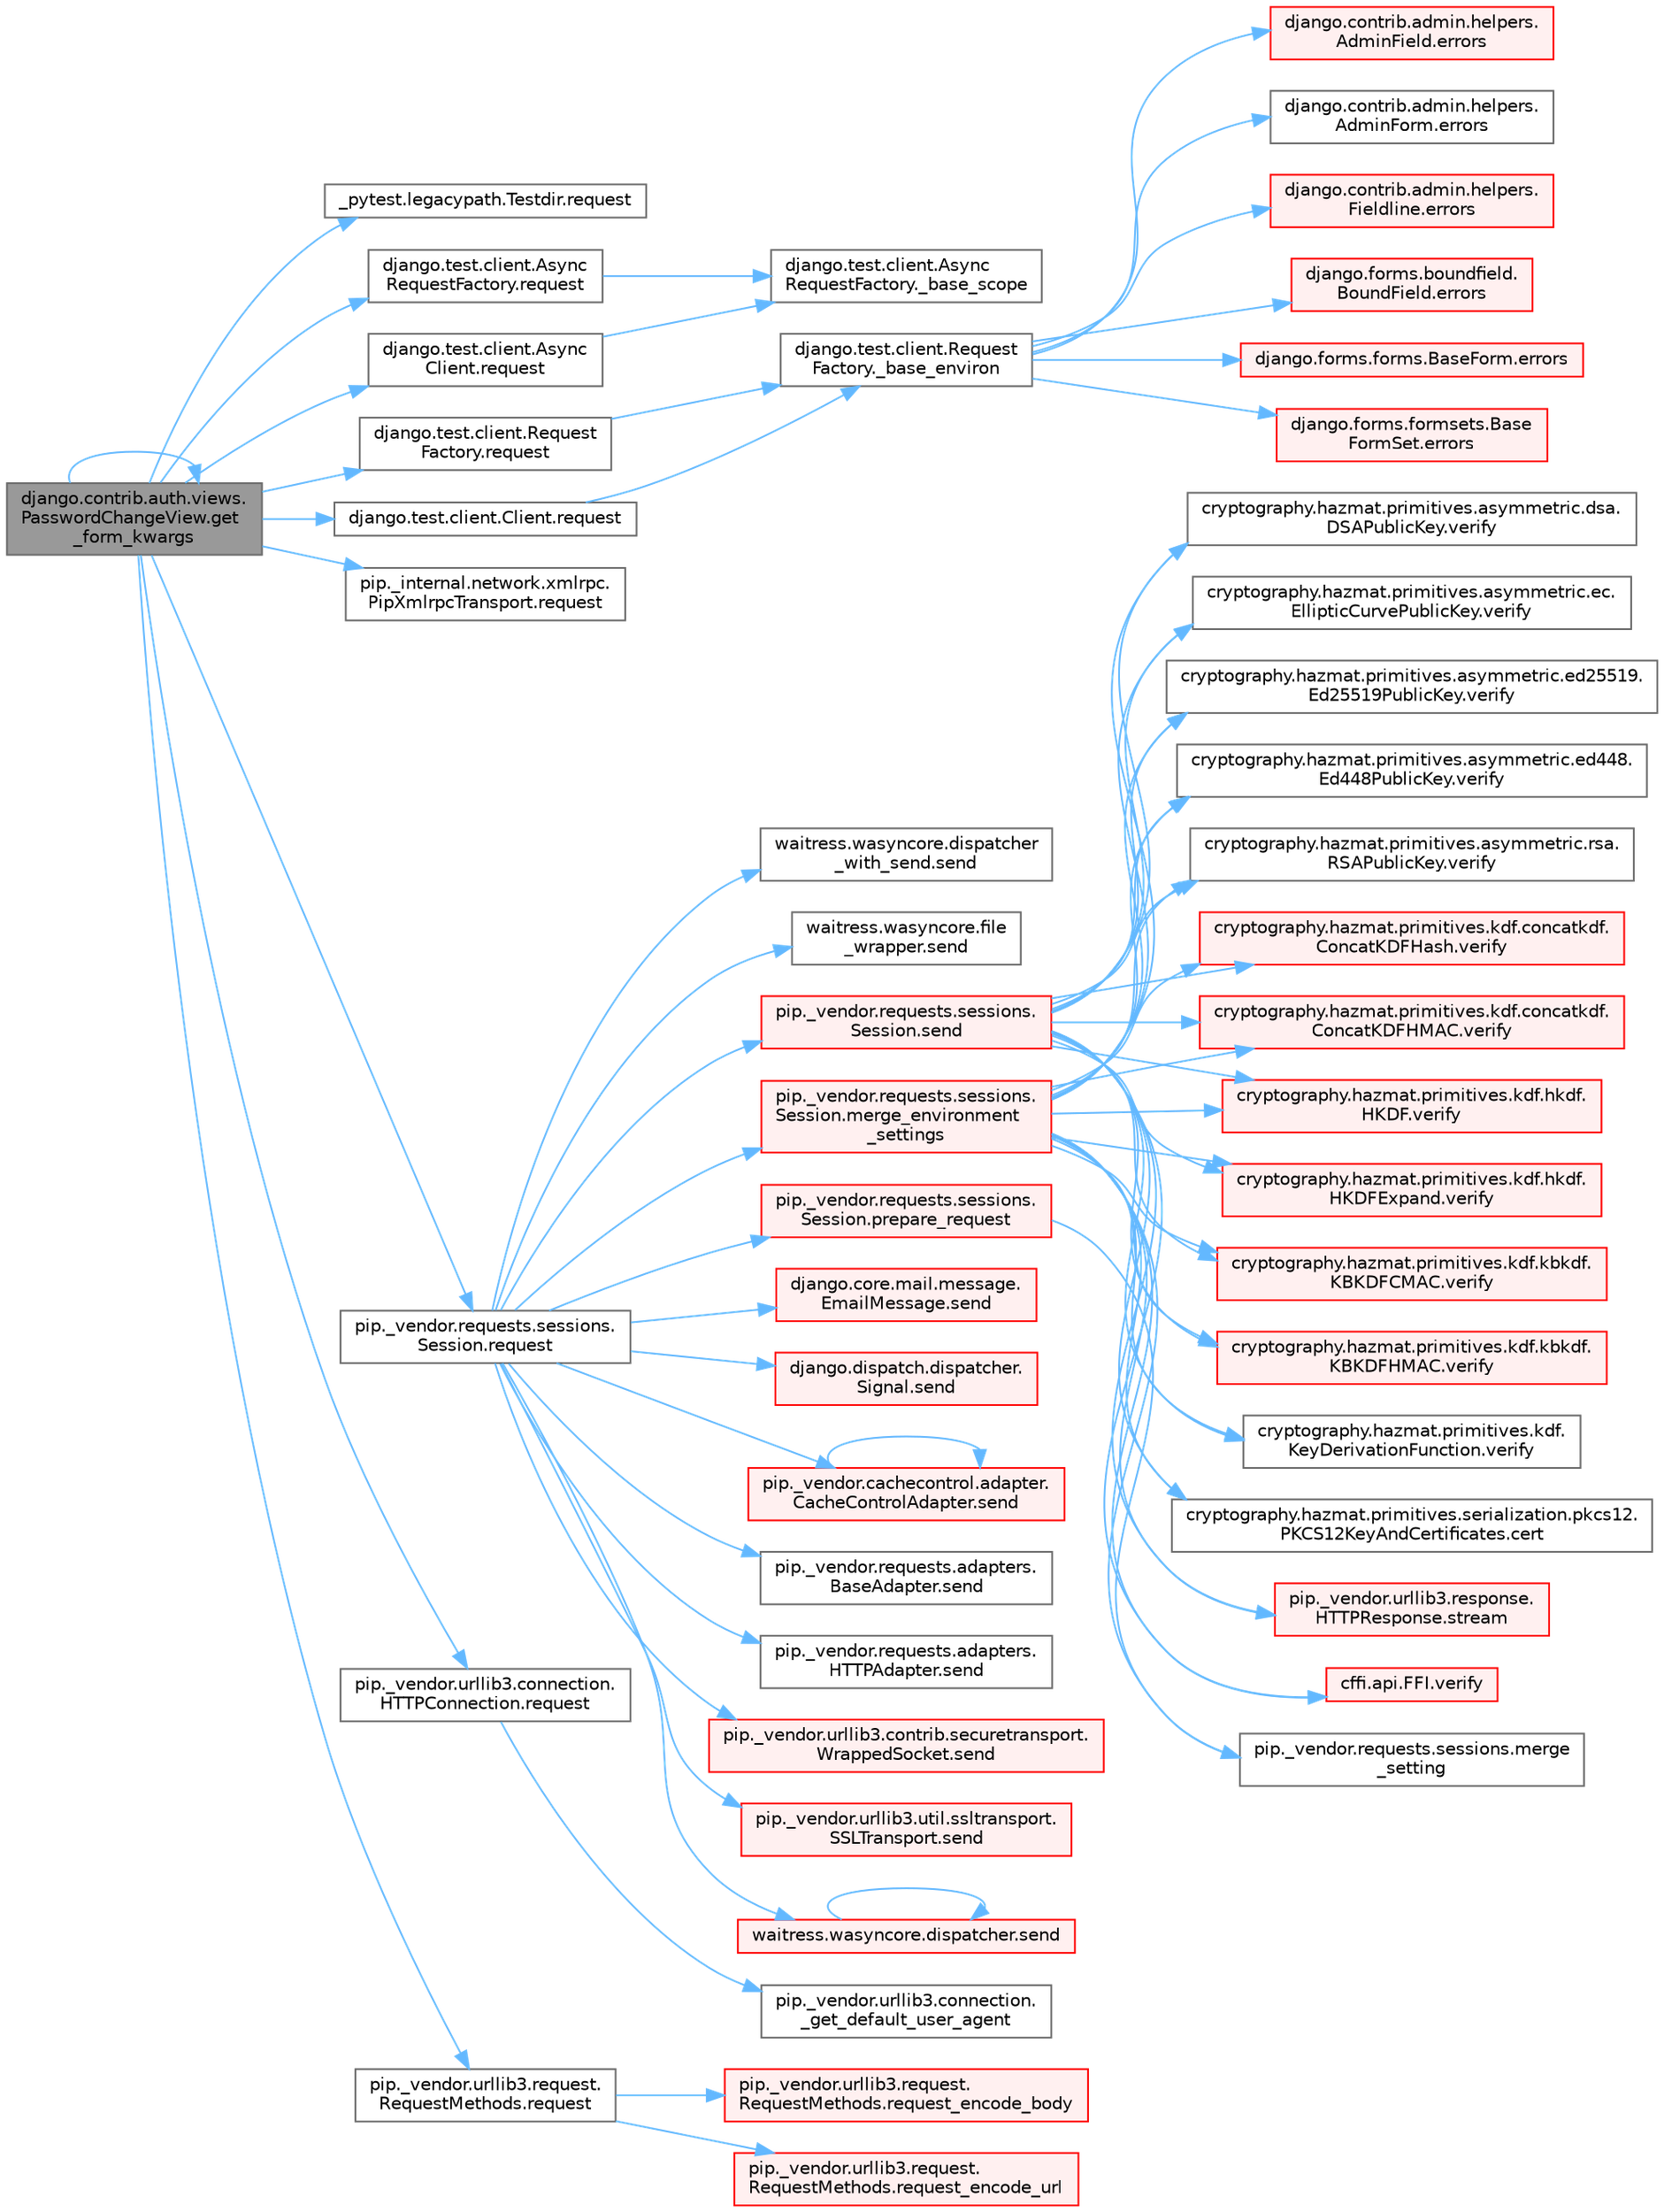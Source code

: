 digraph "django.contrib.auth.views.PasswordChangeView.get_form_kwargs"
{
 // LATEX_PDF_SIZE
  bgcolor="transparent";
  edge [fontname=Helvetica,fontsize=10,labelfontname=Helvetica,labelfontsize=10];
  node [fontname=Helvetica,fontsize=10,shape=box,height=0.2,width=0.4];
  rankdir="LR";
  Node1 [id="Node000001",label="django.contrib.auth.views.\lPasswordChangeView.get\l_form_kwargs",height=0.2,width=0.4,color="gray40", fillcolor="grey60", style="filled", fontcolor="black",tooltip=" "];
  Node1 -> Node1 [id="edge1_Node000001_Node000001",color="steelblue1",style="solid",tooltip=" "];
  Node1 -> Node2 [id="edge2_Node000001_Node000002",color="steelblue1",style="solid",tooltip=" "];
  Node2 [id="Node000002",label="_pytest.legacypath.Testdir.request",height=0.2,width=0.4,color="grey40", fillcolor="white", style="filled",URL="$class__pytest_1_1legacypath_1_1_testdir.html#a0e10c900efcd764da85254119e4d64c4",tooltip=" "];
  Node1 -> Node3 [id="edge3_Node000001_Node000003",color="steelblue1",style="solid",tooltip=" "];
  Node3 [id="Node000003",label="django.test.client.Async\lClient.request",height=0.2,width=0.4,color="grey40", fillcolor="white", style="filled",URL="$classdjango_1_1test_1_1client_1_1_async_client.html#a891cc2f6b81dcf3583bbbde8d21a713a",tooltip=" "];
  Node3 -> Node4 [id="edge4_Node000003_Node000004",color="steelblue1",style="solid",tooltip=" "];
  Node4 [id="Node000004",label="django.test.client.Async\lRequestFactory._base_scope",height=0.2,width=0.4,color="grey40", fillcolor="white", style="filled",URL="$classdjango_1_1test_1_1client_1_1_async_request_factory.html#a0e43cc21668d0a42c46524d5116d8654",tooltip=" "];
  Node1 -> Node5 [id="edge5_Node000001_Node000005",color="steelblue1",style="solid",tooltip=" "];
  Node5 [id="Node000005",label="django.test.client.Async\lRequestFactory.request",height=0.2,width=0.4,color="grey40", fillcolor="white", style="filled",URL="$classdjango_1_1test_1_1client_1_1_async_request_factory.html#aab026845547a4c2d9203b8710b90f6cd",tooltip=" "];
  Node5 -> Node4 [id="edge6_Node000005_Node000004",color="steelblue1",style="solid",tooltip=" "];
  Node1 -> Node6 [id="edge7_Node000001_Node000006",color="steelblue1",style="solid",tooltip=" "];
  Node6 [id="Node000006",label="django.test.client.Client.request",height=0.2,width=0.4,color="grey40", fillcolor="white", style="filled",URL="$classdjango_1_1test_1_1client_1_1_client.html#a2f51c5251142ab6503937051936e33fa",tooltip=" "];
  Node6 -> Node7 [id="edge8_Node000006_Node000007",color="steelblue1",style="solid",tooltip=" "];
  Node7 [id="Node000007",label="django.test.client.Request\lFactory._base_environ",height=0.2,width=0.4,color="grey40", fillcolor="white", style="filled",URL="$classdjango_1_1test_1_1client_1_1_request_factory.html#ab650654b992f4e9fc9e30bd0442973c1",tooltip=" "];
  Node7 -> Node8 [id="edge9_Node000007_Node000008",color="steelblue1",style="solid",tooltip=" "];
  Node8 [id="Node000008",label="django.contrib.admin.helpers.\lAdminField.errors",height=0.2,width=0.4,color="red", fillcolor="#FFF0F0", style="filled",URL="$classdjango_1_1contrib_1_1admin_1_1helpers_1_1_admin_field.html#a2ed7041739e06b7ebeb076401379c675",tooltip=" "];
  Node7 -> Node1819 [id="edge10_Node000007_Node001819",color="steelblue1",style="solid",tooltip=" "];
  Node1819 [id="Node001819",label="django.contrib.admin.helpers.\lAdminForm.errors",height=0.2,width=0.4,color="grey40", fillcolor="white", style="filled",URL="$classdjango_1_1contrib_1_1admin_1_1helpers_1_1_admin_form.html#a3ccc9540a232de721c24f95c26a2b34a",tooltip=" "];
  Node7 -> Node1820 [id="edge11_Node000007_Node001820",color="steelblue1",style="solid",tooltip=" "];
  Node1820 [id="Node001820",label="django.contrib.admin.helpers.\lFieldline.errors",height=0.2,width=0.4,color="red", fillcolor="#FFF0F0", style="filled",URL="$classdjango_1_1contrib_1_1admin_1_1helpers_1_1_fieldline.html#ac0094313ce4b91212414f914a381499d",tooltip=" "];
  Node7 -> Node1821 [id="edge12_Node000007_Node001821",color="steelblue1",style="solid",tooltip=" "];
  Node1821 [id="Node001821",label="django.forms.boundfield.\lBoundField.errors",height=0.2,width=0.4,color="red", fillcolor="#FFF0F0", style="filled",URL="$classdjango_1_1forms_1_1boundfield_1_1_bound_field.html#a47569da22ccdcdd1bb15a2506a0a5f6e",tooltip=" "];
  Node7 -> Node1822 [id="edge13_Node000007_Node001822",color="steelblue1",style="solid",tooltip=" "];
  Node1822 [id="Node001822",label="django.forms.forms.BaseForm.errors",height=0.2,width=0.4,color="red", fillcolor="#FFF0F0", style="filled",URL="$classdjango_1_1forms_1_1forms_1_1_base_form.html#aca47cb75eb6c321d1c429b33eca94d49",tooltip=" "];
  Node7 -> Node1907 [id="edge14_Node000007_Node001907",color="steelblue1",style="solid",tooltip=" "];
  Node1907 [id="Node001907",label="django.forms.formsets.Base\lFormSet.errors",height=0.2,width=0.4,color="red", fillcolor="#FFF0F0", style="filled",URL="$classdjango_1_1forms_1_1formsets_1_1_base_form_set.html#a9e249e2240c3ae2775249e3d3da42020",tooltip=" "];
  Node1 -> Node469 [id="edge15_Node000001_Node000469",color="steelblue1",style="solid",tooltip=" "];
  Node469 [id="Node000469",label="django.test.client.Request\lFactory.request",height=0.2,width=0.4,color="grey40", fillcolor="white", style="filled",URL="$classdjango_1_1test_1_1client_1_1_request_factory.html#adae411ab0df6839c5364b647e4dc63ad",tooltip=" "];
  Node469 -> Node7 [id="edge16_Node000469_Node000007",color="steelblue1",style="solid",tooltip=" "];
  Node1 -> Node470 [id="edge17_Node000001_Node000470",color="steelblue1",style="solid",tooltip=" "];
  Node470 [id="Node000470",label="pip._internal.network.xmlrpc.\lPipXmlrpcTransport.request",height=0.2,width=0.4,color="grey40", fillcolor="white", style="filled",URL="$classpip_1_1__internal_1_1network_1_1xmlrpc_1_1_pip_xmlrpc_transport.html#a91d1ed180fbf8bcc25f6747a72614c5f",tooltip=" "];
  Node1 -> Node471 [id="edge18_Node000001_Node000471",color="steelblue1",style="solid",tooltip=" "];
  Node471 [id="Node000471",label="pip._vendor.requests.sessions.\lSession.request",height=0.2,width=0.4,color="grey40", fillcolor="white", style="filled",URL="$classpip_1_1__vendor_1_1requests_1_1sessions_1_1_session.html#a3dddfa16e93faa1a1a553936d913482b",tooltip=" "];
  Node471 -> Node472 [id="edge19_Node000471_Node000472",color="steelblue1",style="solid",tooltip=" "];
  Node472 [id="Node000472",label="pip._vendor.requests.sessions.\lSession.merge_environment\l_settings",height=0.2,width=0.4,color="red", fillcolor="#FFF0F0", style="filled",URL="$classpip_1_1__vendor_1_1requests_1_1sessions_1_1_session.html#a1bbc07ae0fd8434a0ae651e3eb482be0",tooltip=" "];
  Node472 -> Node473 [id="edge20_Node000472_Node000473",color="steelblue1",style="solid",tooltip=" "];
  Node473 [id="Node000473",label="cryptography.hazmat.primitives.serialization.pkcs12.\lPKCS12KeyAndCertificates.cert",height=0.2,width=0.4,color="grey40", fillcolor="white", style="filled",URL="$classcryptography_1_1hazmat_1_1primitives_1_1serialization_1_1pkcs12_1_1_p_k_c_s12_key_and_certificates.html#a7a1d98fee8ed8175805ab085c9ecb5e0",tooltip=" "];
  Node472 -> Node474 [id="edge21_Node000472_Node000474",color="steelblue1",style="solid",tooltip=" "];
  Node474 [id="Node000474",label="pip._vendor.requests.sessions.merge\l_setting",height=0.2,width=0.4,color="grey40", fillcolor="white", style="filled",URL="$namespacepip_1_1__vendor_1_1requests_1_1sessions.html#a2ff5e46d93c274334e41f4544e9eda84",tooltip=" "];
  Node472 -> Node202 [id="edge22_Node000472_Node000202",color="steelblue1",style="solid",tooltip=" "];
  Node202 [id="Node000202",label="pip._vendor.urllib3.response.\lHTTPResponse.stream",height=0.2,width=0.4,color="red", fillcolor="#FFF0F0", style="filled",URL="$classpip_1_1__vendor_1_1urllib3_1_1response_1_1_h_t_t_p_response.html#a8d802b25f09dd341838a1d631ffc4f62",tooltip=" "];
  Node472 -> Node475 [id="edge23_Node000472_Node000475",color="steelblue1",style="solid",tooltip=" "];
  Node475 [id="Node000475",label="cffi.api.FFI.verify",height=0.2,width=0.4,color="red", fillcolor="#FFF0F0", style="filled",URL="$classcffi_1_1api_1_1_f_f_i.html#ac05cd4cf779cb85543c4cd5fa8a6d333",tooltip=" "];
  Node472 -> Node477 [id="edge24_Node000472_Node000477",color="steelblue1",style="solid",tooltip=" "];
  Node477 [id="Node000477",label="cryptography.hazmat.primitives.asymmetric.dsa.\lDSAPublicKey.verify",height=0.2,width=0.4,color="grey40", fillcolor="white", style="filled",URL="$classcryptography_1_1hazmat_1_1primitives_1_1asymmetric_1_1dsa_1_1_d_s_a_public_key.html#ad0552a7e074dda3d2486b6e918cfc9d8",tooltip=" "];
  Node472 -> Node478 [id="edge25_Node000472_Node000478",color="steelblue1",style="solid",tooltip=" "];
  Node478 [id="Node000478",label="cryptography.hazmat.primitives.asymmetric.ec.\lEllipticCurvePublicKey.verify",height=0.2,width=0.4,color="grey40", fillcolor="white", style="filled",URL="$classcryptography_1_1hazmat_1_1primitives_1_1asymmetric_1_1ec_1_1_elliptic_curve_public_key.html#a7f75c00034242b7ae917b567db16bf60",tooltip=" "];
  Node472 -> Node479 [id="edge26_Node000472_Node000479",color="steelblue1",style="solid",tooltip=" "];
  Node479 [id="Node000479",label="cryptography.hazmat.primitives.asymmetric.ed25519.\lEd25519PublicKey.verify",height=0.2,width=0.4,color="grey40", fillcolor="white", style="filled",URL="$classcryptography_1_1hazmat_1_1primitives_1_1asymmetric_1_1ed25519_1_1_ed25519_public_key.html#a23d01b9908cadb1f6765bd6792371c80",tooltip=" "];
  Node472 -> Node480 [id="edge27_Node000472_Node000480",color="steelblue1",style="solid",tooltip=" "];
  Node480 [id="Node000480",label="cryptography.hazmat.primitives.asymmetric.ed448.\lEd448PublicKey.verify",height=0.2,width=0.4,color="grey40", fillcolor="white", style="filled",URL="$classcryptography_1_1hazmat_1_1primitives_1_1asymmetric_1_1ed448_1_1_ed448_public_key.html#a34d2a2d64f969ef56c2cb67994bacf86",tooltip=" "];
  Node472 -> Node481 [id="edge28_Node000472_Node000481",color="steelblue1",style="solid",tooltip=" "];
  Node481 [id="Node000481",label="cryptography.hazmat.primitives.asymmetric.rsa.\lRSAPublicKey.verify",height=0.2,width=0.4,color="grey40", fillcolor="white", style="filled",URL="$classcryptography_1_1hazmat_1_1primitives_1_1asymmetric_1_1rsa_1_1_r_s_a_public_key.html#a8c3715fa7e1b4a8bfd89482e40f1fe53",tooltip=" "];
  Node472 -> Node482 [id="edge29_Node000472_Node000482",color="steelblue1",style="solid",tooltip=" "];
  Node482 [id="Node000482",label="cryptography.hazmat.primitives.kdf.concatkdf.\lConcatKDFHash.verify",height=0.2,width=0.4,color="red", fillcolor="#FFF0F0", style="filled",URL="$classcryptography_1_1hazmat_1_1primitives_1_1kdf_1_1concatkdf_1_1_concat_k_d_f_hash.html#a872e664133e0cc33672c6fa5929f0bf8",tooltip=" "];
  Node472 -> Node507 [id="edge30_Node000472_Node000507",color="steelblue1",style="solid",tooltip=" "];
  Node507 [id="Node000507",label="cryptography.hazmat.primitives.kdf.concatkdf.\lConcatKDFHMAC.verify",height=0.2,width=0.4,color="red", fillcolor="#FFF0F0", style="filled",URL="$classcryptography_1_1hazmat_1_1primitives_1_1kdf_1_1concatkdf_1_1_concat_k_d_f_h_m_a_c.html#aa6a81903e1b96874301933bc996c78bd",tooltip=" "];
  Node472 -> Node508 [id="edge31_Node000472_Node000508",color="steelblue1",style="solid",tooltip=" "];
  Node508 [id="Node000508",label="cryptography.hazmat.primitives.kdf.hkdf.\lHKDF.verify",height=0.2,width=0.4,color="red", fillcolor="#FFF0F0", style="filled",URL="$classcryptography_1_1hazmat_1_1primitives_1_1kdf_1_1hkdf_1_1_h_k_d_f.html#a7ac8bf663d79e3c30b68d44331902304",tooltip=" "];
  Node472 -> Node509 [id="edge32_Node000472_Node000509",color="steelblue1",style="solid",tooltip=" "];
  Node509 [id="Node000509",label="cryptography.hazmat.primitives.kdf.hkdf.\lHKDFExpand.verify",height=0.2,width=0.4,color="red", fillcolor="#FFF0F0", style="filled",URL="$classcryptography_1_1hazmat_1_1primitives_1_1kdf_1_1hkdf_1_1_h_k_d_f_expand.html#a74f916e6649372a432769965a7e01fea",tooltip=" "];
  Node472 -> Node510 [id="edge33_Node000472_Node000510",color="steelblue1",style="solid",tooltip=" "];
  Node510 [id="Node000510",label="cryptography.hazmat.primitives.kdf.kbkdf.\lKBKDFCMAC.verify",height=0.2,width=0.4,color="red", fillcolor="#FFF0F0", style="filled",URL="$classcryptography_1_1hazmat_1_1primitives_1_1kdf_1_1kbkdf_1_1_k_b_k_d_f_c_m_a_c.html#ab97e9dff30b4fe2752f1457c582fb0e3",tooltip=" "];
  Node472 -> Node511 [id="edge34_Node000472_Node000511",color="steelblue1",style="solid",tooltip=" "];
  Node511 [id="Node000511",label="cryptography.hazmat.primitives.kdf.kbkdf.\lKBKDFHMAC.verify",height=0.2,width=0.4,color="red", fillcolor="#FFF0F0", style="filled",URL="$classcryptography_1_1hazmat_1_1primitives_1_1kdf_1_1kbkdf_1_1_k_b_k_d_f_h_m_a_c.html#a34c59907c93650471d5ef56197cc0522",tooltip=" "];
  Node472 -> Node512 [id="edge35_Node000472_Node000512",color="steelblue1",style="solid",tooltip=" "];
  Node512 [id="Node000512",label="cryptography.hazmat.primitives.kdf.\lKeyDerivationFunction.verify",height=0.2,width=0.4,color="grey40", fillcolor="white", style="filled",URL="$classcryptography_1_1hazmat_1_1primitives_1_1kdf_1_1_key_derivation_function.html#a912c825e0afe5192c266fa35e5a75095",tooltip=" "];
  Node471 -> Node4448 [id="edge36_Node000471_Node004448",color="steelblue1",style="solid",tooltip=" "];
  Node4448 [id="Node004448",label="pip._vendor.requests.sessions.\lSession.prepare_request",height=0.2,width=0.4,color="red", fillcolor="#FFF0F0", style="filled",URL="$classpip_1_1__vendor_1_1requests_1_1sessions_1_1_session.html#a486c476ce9c610313da438d9fbd53f7b",tooltip=" "];
  Node4448 -> Node474 [id="edge37_Node004448_Node000474",color="steelblue1",style="solid",tooltip=" "];
  Node471 -> Node4324 [id="edge38_Node000471_Node004324",color="steelblue1",style="solid",tooltip=" "];
  Node4324 [id="Node004324",label="django.core.mail.message.\lEmailMessage.send",height=0.2,width=0.4,color="red", fillcolor="#FFF0F0", style="filled",URL="$classdjango_1_1core_1_1mail_1_1message_1_1_email_message.html#a18fd6d168e6aa27742a4057b4ab9b439",tooltip=" "];
  Node471 -> Node4328 [id="edge39_Node000471_Node004328",color="steelblue1",style="solid",tooltip=" "];
  Node4328 [id="Node004328",label="django.dispatch.dispatcher.\lSignal.send",height=0.2,width=0.4,color="red", fillcolor="#FFF0F0", style="filled",URL="$classdjango_1_1dispatch_1_1dispatcher_1_1_signal.html#a065269c5c5f8d45e7b902dda3245bdbb",tooltip=" "];
  Node471 -> Node4331 [id="edge40_Node000471_Node004331",color="steelblue1",style="solid",tooltip=" "];
  Node4331 [id="Node004331",label="pip._vendor.cachecontrol.adapter.\lCacheControlAdapter.send",height=0.2,width=0.4,color="red", fillcolor="#FFF0F0", style="filled",URL="$classpip_1_1__vendor_1_1cachecontrol_1_1adapter_1_1_cache_control_adapter.html#a7f846578832fd1a27f921f7466b4d2fa",tooltip=" "];
  Node4331 -> Node4331 [id="edge41_Node004331_Node004331",color="steelblue1",style="solid",tooltip=" "];
  Node471 -> Node4334 [id="edge42_Node000471_Node004334",color="steelblue1",style="solid",tooltip=" "];
  Node4334 [id="Node004334",label="pip._vendor.requests.adapters.\lBaseAdapter.send",height=0.2,width=0.4,color="grey40", fillcolor="white", style="filled",URL="$classpip_1_1__vendor_1_1requests_1_1adapters_1_1_base_adapter.html#a71b96d00d14b1eb64886afb3d5a6e2b0",tooltip=" "];
  Node471 -> Node4335 [id="edge43_Node000471_Node004335",color="steelblue1",style="solid",tooltip=" "];
  Node4335 [id="Node004335",label="pip._vendor.requests.adapters.\lHTTPAdapter.send",height=0.2,width=0.4,color="grey40", fillcolor="white", style="filled",URL="$classpip_1_1__vendor_1_1requests_1_1adapters_1_1_h_t_t_p_adapter.html#aa75dd0f80148babfc8b50bbc9a504e8d",tooltip=" "];
  Node471 -> Node4336 [id="edge44_Node000471_Node004336",color="steelblue1",style="solid",tooltip=" "];
  Node4336 [id="Node004336",label="pip._vendor.requests.sessions.\lSession.send",height=0.2,width=0.4,color="red", fillcolor="#FFF0F0", style="filled",URL="$classpip_1_1__vendor_1_1requests_1_1sessions_1_1_session.html#ac53877008b8d3c6901be36033885124c",tooltip=" "];
  Node4336 -> Node473 [id="edge45_Node004336_Node000473",color="steelblue1",style="solid",tooltip=" "];
  Node4336 -> Node202 [id="edge46_Node004336_Node000202",color="steelblue1",style="solid",tooltip=" "];
  Node4336 -> Node475 [id="edge47_Node004336_Node000475",color="steelblue1",style="solid",tooltip=" "];
  Node4336 -> Node477 [id="edge48_Node004336_Node000477",color="steelblue1",style="solid",tooltip=" "];
  Node4336 -> Node478 [id="edge49_Node004336_Node000478",color="steelblue1",style="solid",tooltip=" "];
  Node4336 -> Node479 [id="edge50_Node004336_Node000479",color="steelblue1",style="solid",tooltip=" "];
  Node4336 -> Node480 [id="edge51_Node004336_Node000480",color="steelblue1",style="solid",tooltip=" "];
  Node4336 -> Node481 [id="edge52_Node004336_Node000481",color="steelblue1",style="solid",tooltip=" "];
  Node4336 -> Node482 [id="edge53_Node004336_Node000482",color="steelblue1",style="solid",tooltip=" "];
  Node4336 -> Node507 [id="edge54_Node004336_Node000507",color="steelblue1",style="solid",tooltip=" "];
  Node4336 -> Node508 [id="edge55_Node004336_Node000508",color="steelblue1",style="solid",tooltip=" "];
  Node4336 -> Node509 [id="edge56_Node004336_Node000509",color="steelblue1",style="solid",tooltip=" "];
  Node4336 -> Node510 [id="edge57_Node004336_Node000510",color="steelblue1",style="solid",tooltip=" "];
  Node4336 -> Node511 [id="edge58_Node004336_Node000511",color="steelblue1",style="solid",tooltip=" "];
  Node4336 -> Node512 [id="edge59_Node004336_Node000512",color="steelblue1",style="solid",tooltip=" "];
  Node471 -> Node4341 [id="edge60_Node000471_Node004341",color="steelblue1",style="solid",tooltip=" "];
  Node4341 [id="Node004341",label="pip._vendor.urllib3.contrib.securetransport.\lWrappedSocket.send",height=0.2,width=0.4,color="red", fillcolor="#FFF0F0", style="filled",URL="$classpip_1_1__vendor_1_1urllib3_1_1contrib_1_1securetransport_1_1_wrapped_socket.html#afefa6637ff2836086372e94b4872b076",tooltip=" "];
  Node471 -> Node4343 [id="edge61_Node000471_Node004343",color="steelblue1",style="solid",tooltip=" "];
  Node4343 [id="Node004343",label="pip._vendor.urllib3.util.ssltransport.\lSSLTransport.send",height=0.2,width=0.4,color="red", fillcolor="#FFF0F0", style="filled",URL="$classpip_1_1__vendor_1_1urllib3_1_1util_1_1ssltransport_1_1_s_s_l_transport.html#ae07b4d8069dbc1dab07b52db5acdb71a",tooltip=" "];
  Node471 -> Node4344 [id="edge62_Node000471_Node004344",color="steelblue1",style="solid",tooltip=" "];
  Node4344 [id="Node004344",label="waitress.wasyncore.dispatcher.send",height=0.2,width=0.4,color="red", fillcolor="#FFF0F0", style="filled",URL="$classwaitress_1_1wasyncore_1_1dispatcher.html#aa36a1d97600508f07138eab0658775c9",tooltip=" "];
  Node4344 -> Node4344 [id="edge63_Node004344_Node004344",color="steelblue1",style="solid",tooltip=" "];
  Node471 -> Node4345 [id="edge64_Node000471_Node004345",color="steelblue1",style="solid",tooltip=" "];
  Node4345 [id="Node004345",label="waitress.wasyncore.dispatcher\l_with_send.send",height=0.2,width=0.4,color="grey40", fillcolor="white", style="filled",URL="$classwaitress_1_1wasyncore_1_1dispatcher__with__send.html#a47052361f8df52adae77154c5ac2e95d",tooltip=" "];
  Node471 -> Node4346 [id="edge65_Node000471_Node004346",color="steelblue1",style="solid",tooltip=" "];
  Node4346 [id="Node004346",label="waitress.wasyncore.file\l_wrapper.send",height=0.2,width=0.4,color="grey40", fillcolor="white", style="filled",URL="$classwaitress_1_1wasyncore_1_1file__wrapper.html#a3db1f84334179b63edb654a8da19820c",tooltip=" "];
  Node1 -> Node987 [id="edge66_Node000001_Node000987",color="steelblue1",style="solid",tooltip=" "];
  Node987 [id="Node000987",label="pip._vendor.urllib3.connection.\lHTTPConnection.request",height=0.2,width=0.4,color="grey40", fillcolor="white", style="filled",URL="$classpip_1_1__vendor_1_1urllib3_1_1connection_1_1_h_t_t_p_connection.html#a67e552c4d242e4169bdf7319269a417f",tooltip=" "];
  Node987 -> Node988 [id="edge67_Node000987_Node000988",color="steelblue1",style="solid",tooltip=" "];
  Node988 [id="Node000988",label="pip._vendor.urllib3.connection.\l_get_default_user_agent",height=0.2,width=0.4,color="grey40", fillcolor="white", style="filled",URL="$namespacepip_1_1__vendor_1_1urllib3_1_1connection.html#a470b189321329d9264e7756710ba9ae2",tooltip=" "];
  Node1 -> Node989 [id="edge68_Node000001_Node000989",color="steelblue1",style="solid",tooltip=" "];
  Node989 [id="Node000989",label="pip._vendor.urllib3.request.\lRequestMethods.request",height=0.2,width=0.4,color="grey40", fillcolor="white", style="filled",URL="$classpip_1_1__vendor_1_1urllib3_1_1request_1_1_request_methods.html#a73541f2f0edc7df7413b043e33c69e7f",tooltip=" "];
  Node989 -> Node990 [id="edge69_Node000989_Node000990",color="steelblue1",style="solid",tooltip=" "];
  Node990 [id="Node000990",label="pip._vendor.urllib3.request.\lRequestMethods.request_encode_body",height=0.2,width=0.4,color="red", fillcolor="#FFF0F0", style="filled",URL="$classpip_1_1__vendor_1_1urllib3_1_1request_1_1_request_methods.html#a2c8e6a574936ea1059cda06ae71793fc",tooltip=" "];
  Node989 -> Node1029 [id="edge70_Node000989_Node001029",color="steelblue1",style="solid",tooltip=" "];
  Node1029 [id="Node001029",label="pip._vendor.urllib3.request.\lRequestMethods.request_encode_url",height=0.2,width=0.4,color="red", fillcolor="#FFF0F0", style="filled",URL="$classpip_1_1__vendor_1_1urllib3_1_1request_1_1_request_methods.html#a364d38202ff4ab728e7bad368e74a431",tooltip=" "];
}

